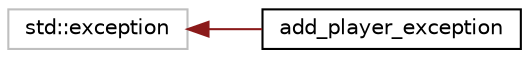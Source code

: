 digraph "Graphical Class Hierarchy"
{
 // LATEX_PDF_SIZE
  edge [fontname="Helvetica",fontsize="10",labelfontname="Helvetica",labelfontsize="10"];
  node [fontname="Helvetica",fontsize="10",shape=record];
  rankdir="LR";
  Node5 [label="std::exception",height=0.2,width=0.4,color="grey75", fillcolor="white", style="filled",tooltip=" "];
  Node5 -> Node0 [dir="back",color="firebrick4",fontsize="10",style="solid",fontname="Helvetica"];
  Node0 [label="add_player_exception",height=0.2,width=0.4,color="black", fillcolor="white", style="filled",URL="$classadd__player__exception.html",tooltip=" "];
}
